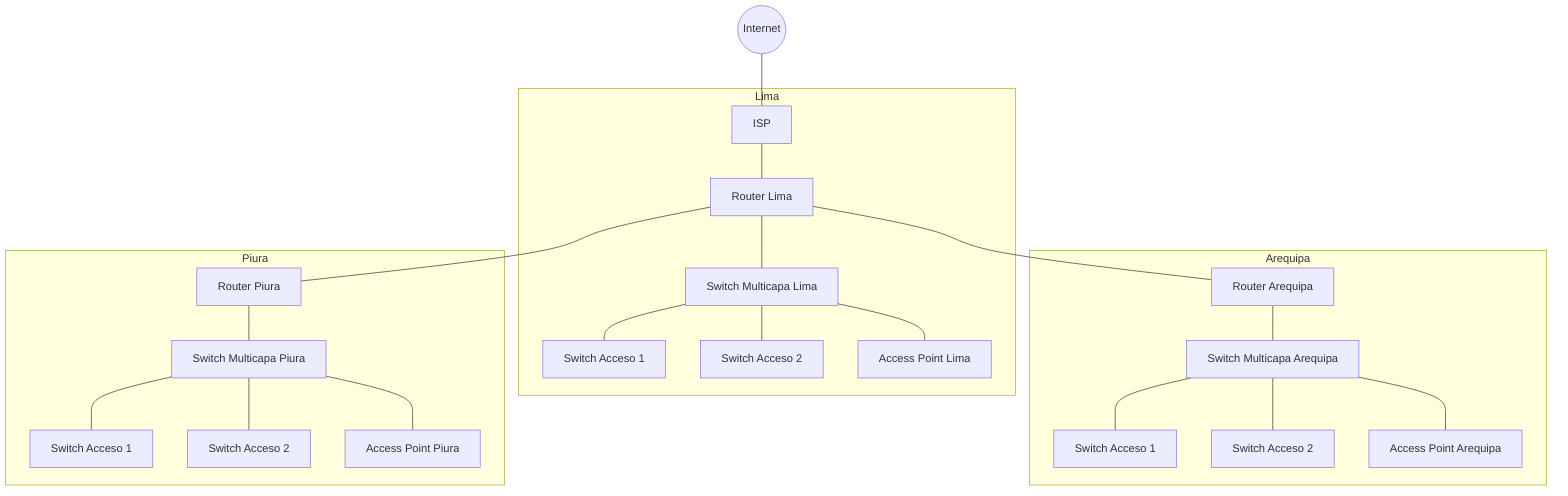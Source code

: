 graph TD
    Internet((Internet)) --- ISP[ISP]
    subgraph Lima
    ISP --- RL[Router Lima]
    RL --- SML[Switch Multicapa Lima]
    SML --- SAL1[Switch Acceso 1]
    SML --- SAL2[Switch Acceso 2]
    SML --- APL[Access Point Lima]
    end
    subgraph Arequipa
    RL --- RA[Router Arequipa]
    RA --- SMA[Switch Multicapa Arequipa]
    SMA --- SAA1[Switch Acceso 1]
    SMA --- SAA2[Switch Acceso 2]
    SMA --- APA[Access Point Arequipa]
    end
    subgraph Piura
    RL --- RP[Router Piura]
    RP --- SMP[Switch Multicapa Piura]
    SMP --- SAP1[Switch Acceso 1]
    SMP --- SAP2[Switch Acceso 2]
    SMP --- APP[Access Point Piura]
    end